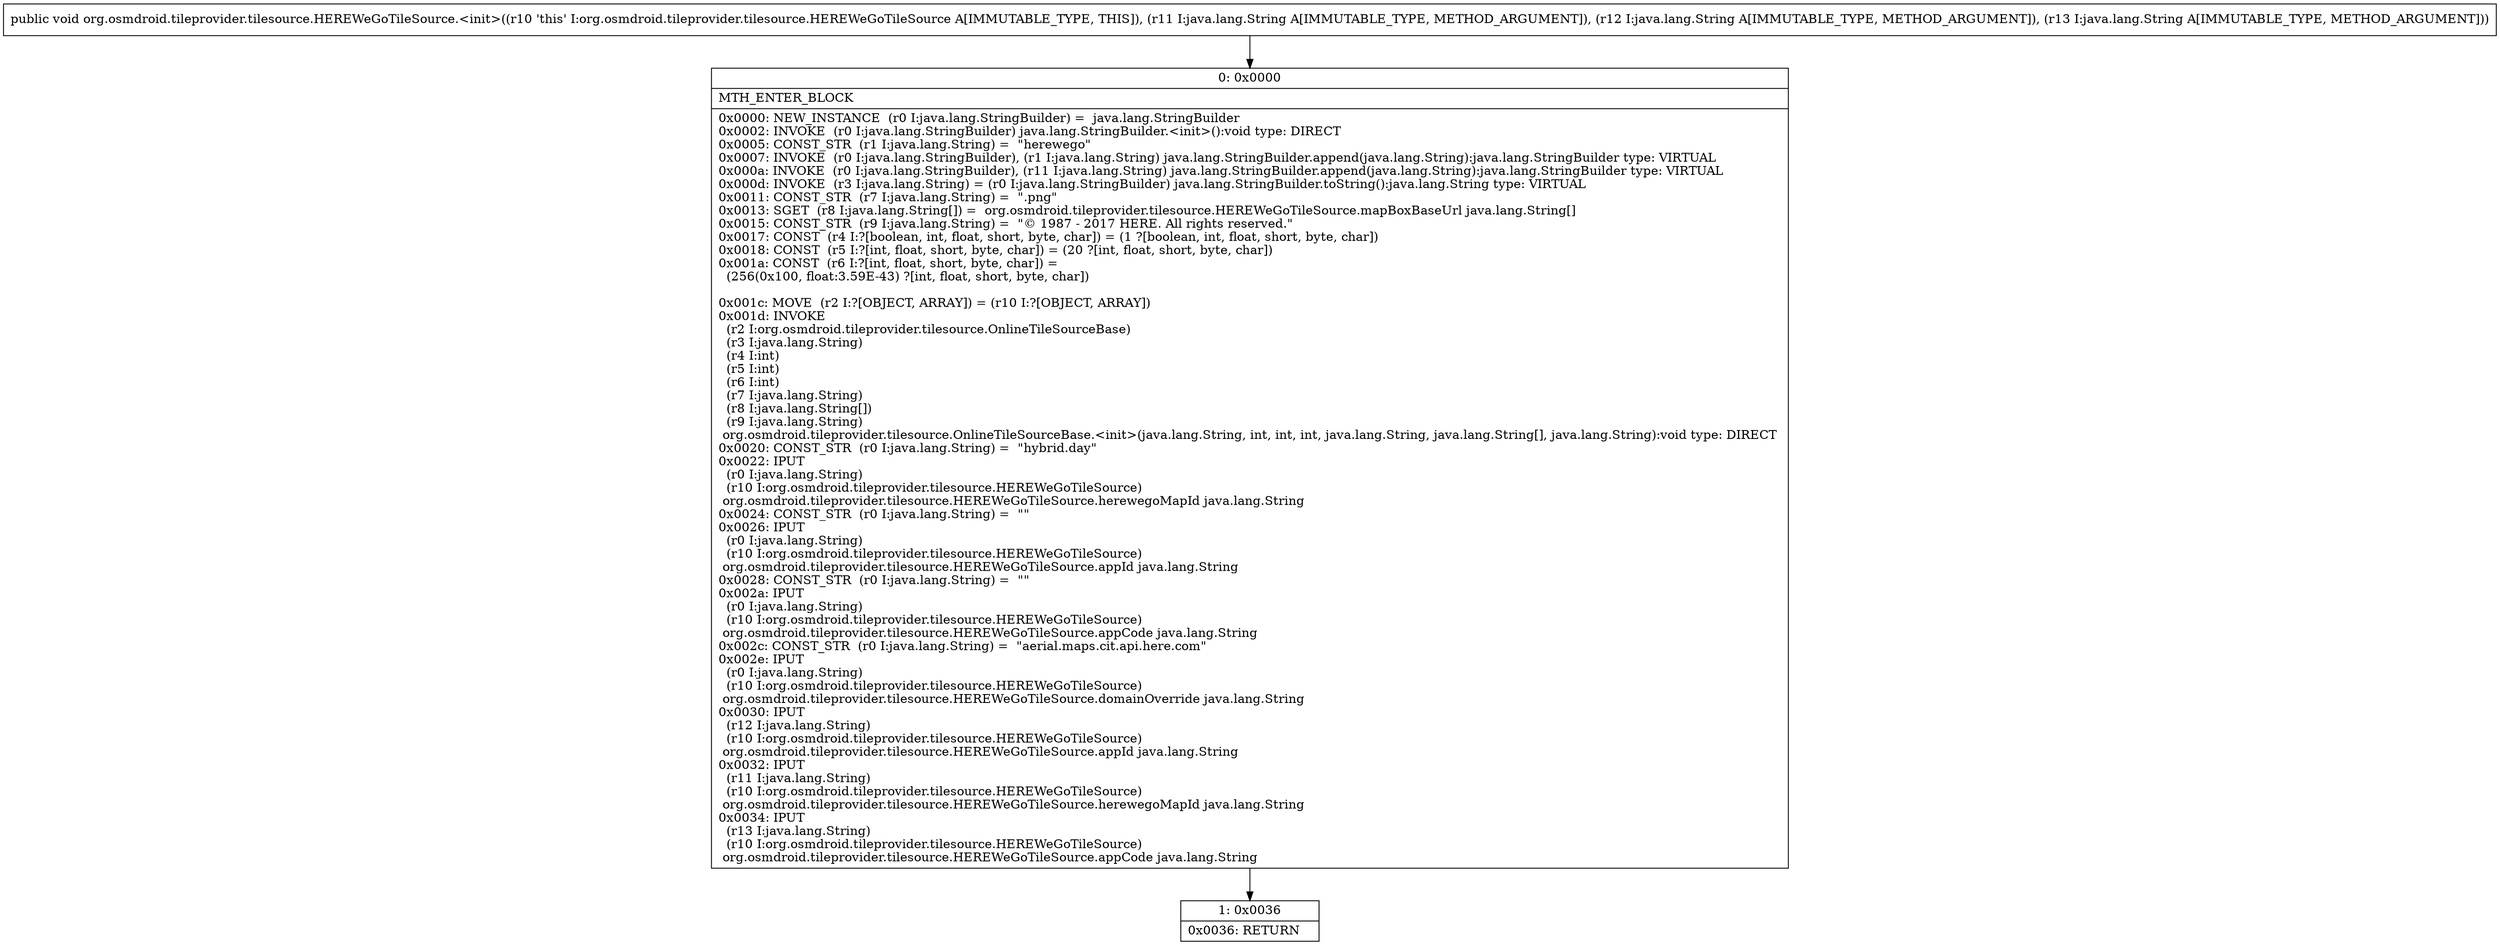 digraph "CFG fororg.osmdroid.tileprovider.tilesource.HEREWeGoTileSource.\<init\>(Ljava\/lang\/String;Ljava\/lang\/String;Ljava\/lang\/String;)V" {
Node_0 [shape=record,label="{0\:\ 0x0000|MTH_ENTER_BLOCK\l|0x0000: NEW_INSTANCE  (r0 I:java.lang.StringBuilder) =  java.lang.StringBuilder \l0x0002: INVOKE  (r0 I:java.lang.StringBuilder) java.lang.StringBuilder.\<init\>():void type: DIRECT \l0x0005: CONST_STR  (r1 I:java.lang.String) =  \"herewego\" \l0x0007: INVOKE  (r0 I:java.lang.StringBuilder), (r1 I:java.lang.String) java.lang.StringBuilder.append(java.lang.String):java.lang.StringBuilder type: VIRTUAL \l0x000a: INVOKE  (r0 I:java.lang.StringBuilder), (r11 I:java.lang.String) java.lang.StringBuilder.append(java.lang.String):java.lang.StringBuilder type: VIRTUAL \l0x000d: INVOKE  (r3 I:java.lang.String) = (r0 I:java.lang.StringBuilder) java.lang.StringBuilder.toString():java.lang.String type: VIRTUAL \l0x0011: CONST_STR  (r7 I:java.lang.String) =  \".png\" \l0x0013: SGET  (r8 I:java.lang.String[]) =  org.osmdroid.tileprovider.tilesource.HEREWeGoTileSource.mapBoxBaseUrl java.lang.String[] \l0x0015: CONST_STR  (r9 I:java.lang.String) =  \"© 1987 \- 2017 HERE. All rights reserved.\" \l0x0017: CONST  (r4 I:?[boolean, int, float, short, byte, char]) = (1 ?[boolean, int, float, short, byte, char]) \l0x0018: CONST  (r5 I:?[int, float, short, byte, char]) = (20 ?[int, float, short, byte, char]) \l0x001a: CONST  (r6 I:?[int, float, short, byte, char]) = \l  (256(0x100, float:3.59E\-43) ?[int, float, short, byte, char])\l \l0x001c: MOVE  (r2 I:?[OBJECT, ARRAY]) = (r10 I:?[OBJECT, ARRAY]) \l0x001d: INVOKE  \l  (r2 I:org.osmdroid.tileprovider.tilesource.OnlineTileSourceBase)\l  (r3 I:java.lang.String)\l  (r4 I:int)\l  (r5 I:int)\l  (r6 I:int)\l  (r7 I:java.lang.String)\l  (r8 I:java.lang.String[])\l  (r9 I:java.lang.String)\l org.osmdroid.tileprovider.tilesource.OnlineTileSourceBase.\<init\>(java.lang.String, int, int, int, java.lang.String, java.lang.String[], java.lang.String):void type: DIRECT \l0x0020: CONST_STR  (r0 I:java.lang.String) =  \"hybrid.day\" \l0x0022: IPUT  \l  (r0 I:java.lang.String)\l  (r10 I:org.osmdroid.tileprovider.tilesource.HEREWeGoTileSource)\l org.osmdroid.tileprovider.tilesource.HEREWeGoTileSource.herewegoMapId java.lang.String \l0x0024: CONST_STR  (r0 I:java.lang.String) =  \"\" \l0x0026: IPUT  \l  (r0 I:java.lang.String)\l  (r10 I:org.osmdroid.tileprovider.tilesource.HEREWeGoTileSource)\l org.osmdroid.tileprovider.tilesource.HEREWeGoTileSource.appId java.lang.String \l0x0028: CONST_STR  (r0 I:java.lang.String) =  \"\" \l0x002a: IPUT  \l  (r0 I:java.lang.String)\l  (r10 I:org.osmdroid.tileprovider.tilesource.HEREWeGoTileSource)\l org.osmdroid.tileprovider.tilesource.HEREWeGoTileSource.appCode java.lang.String \l0x002c: CONST_STR  (r0 I:java.lang.String) =  \"aerial.maps.cit.api.here.com\" \l0x002e: IPUT  \l  (r0 I:java.lang.String)\l  (r10 I:org.osmdroid.tileprovider.tilesource.HEREWeGoTileSource)\l org.osmdroid.tileprovider.tilesource.HEREWeGoTileSource.domainOverride java.lang.String \l0x0030: IPUT  \l  (r12 I:java.lang.String)\l  (r10 I:org.osmdroid.tileprovider.tilesource.HEREWeGoTileSource)\l org.osmdroid.tileprovider.tilesource.HEREWeGoTileSource.appId java.lang.String \l0x0032: IPUT  \l  (r11 I:java.lang.String)\l  (r10 I:org.osmdroid.tileprovider.tilesource.HEREWeGoTileSource)\l org.osmdroid.tileprovider.tilesource.HEREWeGoTileSource.herewegoMapId java.lang.String \l0x0034: IPUT  \l  (r13 I:java.lang.String)\l  (r10 I:org.osmdroid.tileprovider.tilesource.HEREWeGoTileSource)\l org.osmdroid.tileprovider.tilesource.HEREWeGoTileSource.appCode java.lang.String \l}"];
Node_1 [shape=record,label="{1\:\ 0x0036|0x0036: RETURN   \l}"];
MethodNode[shape=record,label="{public void org.osmdroid.tileprovider.tilesource.HEREWeGoTileSource.\<init\>((r10 'this' I:org.osmdroid.tileprovider.tilesource.HEREWeGoTileSource A[IMMUTABLE_TYPE, THIS]), (r11 I:java.lang.String A[IMMUTABLE_TYPE, METHOD_ARGUMENT]), (r12 I:java.lang.String A[IMMUTABLE_TYPE, METHOD_ARGUMENT]), (r13 I:java.lang.String A[IMMUTABLE_TYPE, METHOD_ARGUMENT])) }"];
MethodNode -> Node_0;
Node_0 -> Node_1;
}

